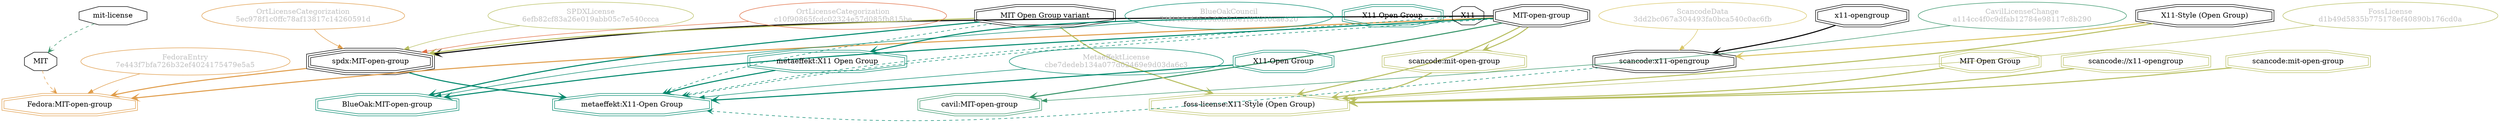 strict digraph {
    node [shape=box];
    graph [splines=curved];
    2797 [label="SPDXLicense\n6efb82cf83a26e019abb05c7e540ccca"
         ,fontcolor=gray
         ,color="#b8bf62"
         ,fillcolor="beige;1"
         ,shape=ellipse];
    2798 [label="spdx:MIT-open-group"
         ,shape=tripleoctagon];
    2799 [label="MIT-open-group"
         ,shape=doubleoctagon];
    2800 [label="MIT Open Group variant"
         ,shape=doubleoctagon];
    2816 [label=MIT,shape=octagon];
    4341 [label=X11,shape=octagon];
    8098 [label="FedoraEntry\n7e443f7bfa726b32ef4024175479e5a5"
         ,fontcolor=gray
         ,color="#e09d4b"
         ,fillcolor="beige;1"
         ,shape=ellipse];
    8099 [label="Fedora:MIT-open-group"
         ,color="#e09d4b"
         ,shape=doubleoctagon];
    8888 [label="BlueOakCouncil\n71f14ded3515d6bfb3e1f93810cae320"
         ,fontcolor=gray
         ,color="#00876c"
         ,fillcolor="beige;1"
         ,shape=ellipse];
    8889 [label="BlueOak:MIT-open-group"
         ,color="#00876c"
         ,shape=doubleoctagon];
    25511 [label="ScancodeData\n3dd2bc067a304493fa0bca540c0ac6fb"
          ,fontcolor=gray
          ,color="#dac767"
          ,fillcolor="beige;1"
          ,shape=ellipse];
    25512 [label="scancode:x11-opengroup"
          ,shape=doubleoctagon];
    25513 [label="x11-opengroup"
          ,shape=doubleoctagon];
    25514 [label="X11-Style (Open Group)"
          ,shape=doubleoctagon];
    28327 [label="mit-license"
          ,shape=octagon];
    35063 [label="OrtLicenseCategorization\nc10f90865fcdc02324e57d085fb815be"
          ,fontcolor=gray
          ,color="#e06f45"
          ,fillcolor="beige;1"
          ,shape=ellipse];
    36205 [label="OrtLicenseCategorization\n5ec978f1c0ffc78af13817c14260591d"
          ,fontcolor=gray
          ,color="#e09d4b"
          ,fillcolor="beige;1"
          ,shape=ellipse];
    37174 [label="CavilLicenseChange\na114cc4f0c9dfab12784e98117c8b290"
          ,fontcolor=gray
          ,color="#379469"
          ,fillcolor="beige;1"
          ,shape=ellipse];
    37175 [label="cavil:MIT-open-group"
          ,color="#379469"
          ,shape=doubleoctagon];
    49754 [label="MetaeffektLicense\ncbe7dedeb134a077d02469e9d03da6c3"
          ,fontcolor=gray
          ,color="#00876c"
          ,fillcolor="beige;1"
          ,shape=ellipse];
    49755 [label="metaeffekt:X11-Open Group"
          ,color="#00876c"
          ,shape=doubleoctagon];
    49756 [label="X11-Open Group"
          ,color="#00876c"
          ,shape=doubleoctagon];
    49757 [label="metaeffekt:X11 Open Group"
          ,color="#00876c"
          ,shape=doubleoctagon];
    49758 [label="X11 Open Group"
          ,color="#00876c"
          ,shape=doubleoctagon];
    50686 [label="FossLicense\nd1b49d5835b775178ef40890b176cd0a"
          ,fontcolor=gray
          ,color="#b8bf62"
          ,fillcolor="beige;1"
          ,shape=ellipse];
    50687 [label="foss-license:X11-Style (Open Group)"
          ,color="#b8bf62"
          ,shape=doubleoctagon];
    50688 [label="scancode:mit-open-group"
          ,color="#b8bf62"
          ,shape=doubleoctagon];
    50689 [label="MIT Open Group"
          ,color="#b8bf62"
          ,shape=doubleoctagon];
    50690 [label="scancode://x11-opengroup"
          ,color="#b8bf62"
          ,shape=doubleoctagon];
    50691 [label="scancode:mit-open-group"
          ,color="#b8bf62"
          ,shape=doubleoctagon];
    2797 -> 2798 [weight=0.5
                 ,color="#b8bf62"];
    2798 -> 8099 [style=bold
                 ,arrowhead=vee
                 ,weight=0.7
                 ,color="#e09d4b"];
    2798 -> 49755 [style=bold
                  ,arrowhead=vee
                  ,weight=0.7
                  ,color="#00876c"];
    2799 -> 2798 [style=bold
                 ,arrowhead=vee
                 ,weight=0.7];
    2799 -> 8099 [style=bold
                 ,arrowhead=vee
                 ,weight=0.7
                 ,color="#e09d4b"];
    2799 -> 8889 [style=bold
                 ,arrowhead=vee
                 ,weight=0.7
                 ,color="#00876c"];
    2799 -> 37175 [style=bold
                  ,arrowhead=vee
                  ,weight=0.7
                  ,color="#379469"];
    2799 -> 37175 [style=bold
                  ,arrowhead=vee
                  ,weight=0.7
                  ,color="#379469"];
    2799 -> 49755 [style=dashed
                  ,arrowhead=vee
                  ,weight=0.5
                  ,color="#00876c"];
    2799 -> 50687 [style=bold
                  ,arrowhead=vee
                  ,weight=0.7
                  ,color="#b8bf62"];
    2799 -> 50688 [style=bold
                  ,arrowhead=vee
                  ,weight=0.7
                  ,color="#b8bf62"];
    2800 -> 2798 [style=bold
                 ,arrowhead=vee
                 ,weight=0.7
                 ,color="#b8bf62"];
    2800 -> 8889 [style=bold
                 ,arrowhead=vee
                 ,weight=0.7
                 ,color="#00876c"];
    2800 -> 49755 [style=dashed
                  ,arrowhead=vee
                  ,weight=0.5
                  ,color="#00876c"];
    2800 -> 50687 [style=bold
                  ,arrowhead=vee
                  ,weight=0.7
                  ,color="#b8bf62"];
    2816 -> 8099 [style=dashed
                 ,arrowhead=vee
                 ,weight=0.5
                 ,color="#e09d4b"];
    4341 -> 49755 [style=dashed
                  ,arrowhead=vee
                  ,weight=0.5
                  ,color="#00876c"];
    8098 -> 8099 [weight=0.5
                 ,color="#e09d4b"];
    8888 -> 8889 [weight=0.5
                 ,color="#00876c"];
    25511 -> 25512 [weight=0.5
                   ,color="#dac767"];
    25512 -> 49755 [style=dashed
                   ,arrowhead=vee
                   ,weight=0.5
                   ,color="#00876c"];
    25513 -> 25512 [style=bold
                   ,arrowhead=vee
                   ,weight=0.7];
    25514 -> 25512 [style=bold
                   ,arrowhead=vee
                   ,weight=0.7
                   ,color="#dac767"];
    25514 -> 50687 [style=bold
                   ,arrowhead=vee
                   ,weight=0.7
                   ,color="#b8bf62"];
    28327 -> 2816 [style=dashed
                  ,arrowhead=vee
                  ,weight=0.5
                  ,color="#379469"];
    35063 -> 2798 [weight=0.5
                  ,color="#e06f45"];
    36205 -> 2798 [weight=0.5
                  ,color="#e09d4b"];
    37174 -> 37175 [weight=0.5
                   ,color="#379469"];
    49754 -> 49755 [weight=0.5
                   ,color="#00876c"];
    49756 -> 49755 [style=bold
                   ,arrowhead=vee
                   ,weight=0.7
                   ,color="#00876c"];
    49757 -> 49755 [style=bold
                   ,arrowhead=vee
                   ,weight=0.7
                   ,color="#00876c"];
    49758 -> 49757 [style=bold
                   ,arrowhead=vee
                   ,weight=0.7
                   ,color="#00876c"];
    50686 -> 50687 [weight=0.5
                   ,color="#b8bf62"];
    50688 -> 50687 [style=bold
                   ,arrowhead=vee
                   ,weight=0.7
                   ,color="#b8bf62"];
    50689 -> 50687 [style=bold
                   ,arrowhead=vee
                   ,weight=0.7
                   ,color="#b8bf62"];
    50690 -> 50687 [style=bold
                   ,arrowhead=vee
                   ,weight=0.7
                   ,color="#b8bf62"];
    50691 -> 50687 [style=bold
                   ,arrowhead=vee
                   ,weight=0.7
                   ,color="#b8bf62"];
}
